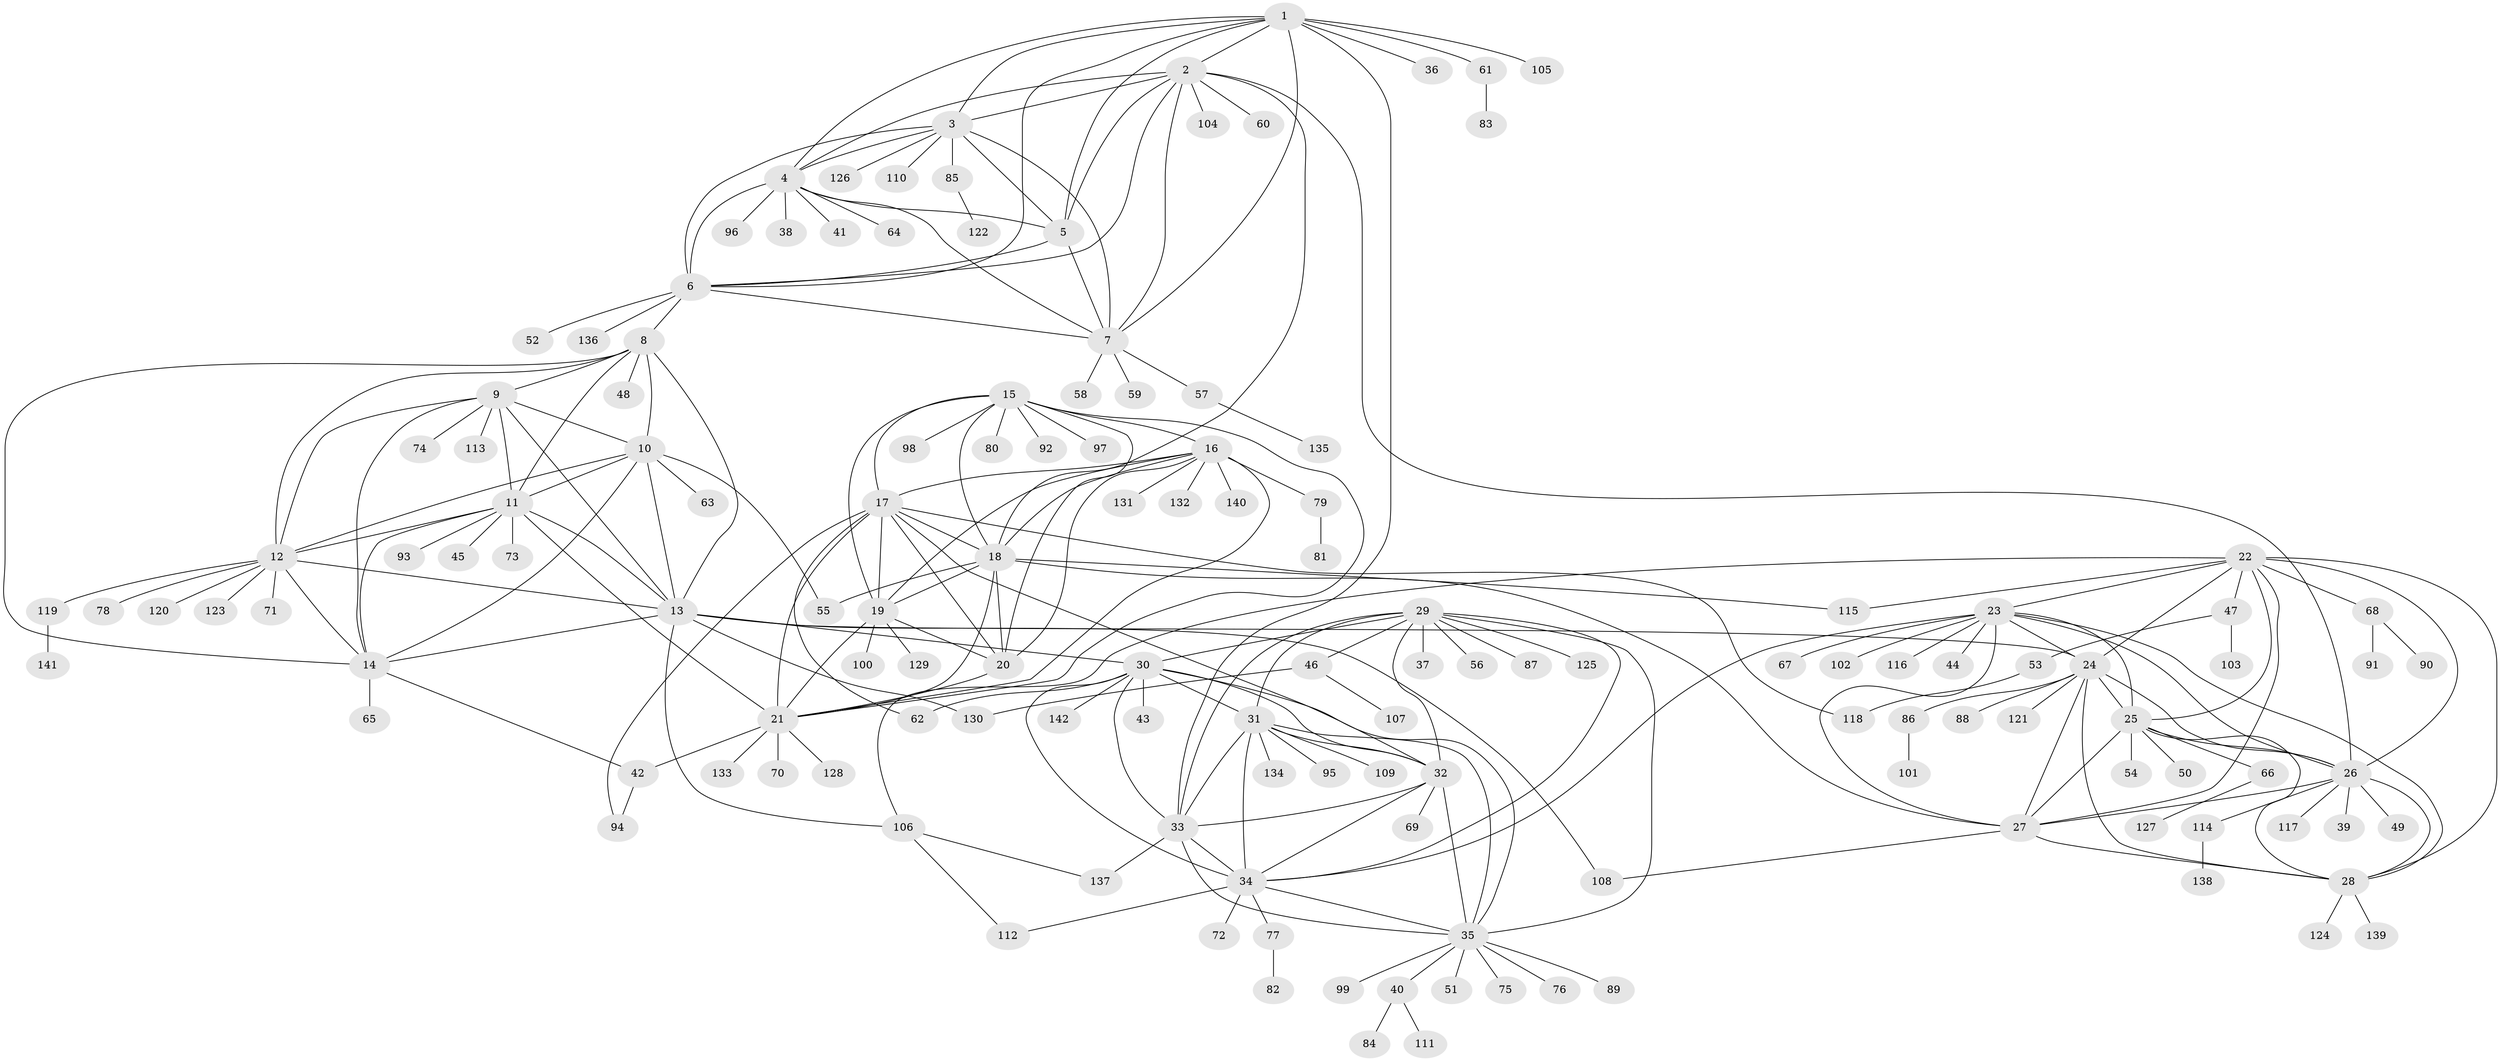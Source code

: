 // Generated by graph-tools (version 1.1) at 2025/11/02/27/25 16:11:34]
// undirected, 142 vertices, 233 edges
graph export_dot {
graph [start="1"]
  node [color=gray90,style=filled];
  1;
  2;
  3;
  4;
  5;
  6;
  7;
  8;
  9;
  10;
  11;
  12;
  13;
  14;
  15;
  16;
  17;
  18;
  19;
  20;
  21;
  22;
  23;
  24;
  25;
  26;
  27;
  28;
  29;
  30;
  31;
  32;
  33;
  34;
  35;
  36;
  37;
  38;
  39;
  40;
  41;
  42;
  43;
  44;
  45;
  46;
  47;
  48;
  49;
  50;
  51;
  52;
  53;
  54;
  55;
  56;
  57;
  58;
  59;
  60;
  61;
  62;
  63;
  64;
  65;
  66;
  67;
  68;
  69;
  70;
  71;
  72;
  73;
  74;
  75;
  76;
  77;
  78;
  79;
  80;
  81;
  82;
  83;
  84;
  85;
  86;
  87;
  88;
  89;
  90;
  91;
  92;
  93;
  94;
  95;
  96;
  97;
  98;
  99;
  100;
  101;
  102;
  103;
  104;
  105;
  106;
  107;
  108;
  109;
  110;
  111;
  112;
  113;
  114;
  115;
  116;
  117;
  118;
  119;
  120;
  121;
  122;
  123;
  124;
  125;
  126;
  127;
  128;
  129;
  130;
  131;
  132;
  133;
  134;
  135;
  136;
  137;
  138;
  139;
  140;
  141;
  142;
  1 -- 2;
  1 -- 3;
  1 -- 4;
  1 -- 5;
  1 -- 6;
  1 -- 7;
  1 -- 33;
  1 -- 36;
  1 -- 61;
  1 -- 105;
  2 -- 3;
  2 -- 4;
  2 -- 5;
  2 -- 6;
  2 -- 7;
  2 -- 18;
  2 -- 26;
  2 -- 60;
  2 -- 104;
  3 -- 4;
  3 -- 5;
  3 -- 6;
  3 -- 7;
  3 -- 85;
  3 -- 110;
  3 -- 126;
  4 -- 5;
  4 -- 6;
  4 -- 7;
  4 -- 38;
  4 -- 41;
  4 -- 64;
  4 -- 96;
  5 -- 6;
  5 -- 7;
  6 -- 7;
  6 -- 8;
  6 -- 52;
  6 -- 136;
  7 -- 57;
  7 -- 58;
  7 -- 59;
  8 -- 9;
  8 -- 10;
  8 -- 11;
  8 -- 12;
  8 -- 13;
  8 -- 14;
  8 -- 48;
  9 -- 10;
  9 -- 11;
  9 -- 12;
  9 -- 13;
  9 -- 14;
  9 -- 74;
  9 -- 113;
  10 -- 11;
  10 -- 12;
  10 -- 13;
  10 -- 14;
  10 -- 55;
  10 -- 63;
  11 -- 12;
  11 -- 13;
  11 -- 14;
  11 -- 21;
  11 -- 45;
  11 -- 73;
  11 -- 93;
  12 -- 13;
  12 -- 14;
  12 -- 71;
  12 -- 78;
  12 -- 119;
  12 -- 120;
  12 -- 123;
  13 -- 14;
  13 -- 24;
  13 -- 30;
  13 -- 106;
  13 -- 108;
  13 -- 130;
  14 -- 42;
  14 -- 65;
  15 -- 16;
  15 -- 17;
  15 -- 18;
  15 -- 19;
  15 -- 20;
  15 -- 21;
  15 -- 80;
  15 -- 92;
  15 -- 97;
  15 -- 98;
  16 -- 17;
  16 -- 18;
  16 -- 19;
  16 -- 20;
  16 -- 21;
  16 -- 79;
  16 -- 131;
  16 -- 132;
  16 -- 140;
  17 -- 18;
  17 -- 19;
  17 -- 20;
  17 -- 21;
  17 -- 32;
  17 -- 62;
  17 -- 94;
  17 -- 118;
  18 -- 19;
  18 -- 20;
  18 -- 21;
  18 -- 27;
  18 -- 55;
  18 -- 115;
  19 -- 20;
  19 -- 21;
  19 -- 100;
  19 -- 129;
  20 -- 21;
  21 -- 42;
  21 -- 70;
  21 -- 128;
  21 -- 133;
  22 -- 23;
  22 -- 24;
  22 -- 25;
  22 -- 26;
  22 -- 27;
  22 -- 28;
  22 -- 47;
  22 -- 68;
  22 -- 106;
  22 -- 115;
  23 -- 24;
  23 -- 25;
  23 -- 26;
  23 -- 27;
  23 -- 28;
  23 -- 34;
  23 -- 44;
  23 -- 67;
  23 -- 102;
  23 -- 116;
  24 -- 25;
  24 -- 26;
  24 -- 27;
  24 -- 28;
  24 -- 86;
  24 -- 88;
  24 -- 121;
  25 -- 26;
  25 -- 27;
  25 -- 28;
  25 -- 50;
  25 -- 54;
  25 -- 66;
  26 -- 27;
  26 -- 28;
  26 -- 39;
  26 -- 49;
  26 -- 114;
  26 -- 117;
  27 -- 28;
  27 -- 108;
  28 -- 124;
  28 -- 139;
  29 -- 30;
  29 -- 31;
  29 -- 32;
  29 -- 33;
  29 -- 34;
  29 -- 35;
  29 -- 37;
  29 -- 46;
  29 -- 56;
  29 -- 87;
  29 -- 125;
  30 -- 31;
  30 -- 32;
  30 -- 33;
  30 -- 34;
  30 -- 35;
  30 -- 43;
  30 -- 62;
  30 -- 142;
  31 -- 32;
  31 -- 33;
  31 -- 34;
  31 -- 35;
  31 -- 95;
  31 -- 109;
  31 -- 134;
  32 -- 33;
  32 -- 34;
  32 -- 35;
  32 -- 69;
  33 -- 34;
  33 -- 35;
  33 -- 137;
  34 -- 35;
  34 -- 72;
  34 -- 77;
  34 -- 112;
  35 -- 40;
  35 -- 51;
  35 -- 75;
  35 -- 76;
  35 -- 89;
  35 -- 99;
  40 -- 84;
  40 -- 111;
  42 -- 94;
  46 -- 107;
  46 -- 130;
  47 -- 53;
  47 -- 103;
  53 -- 118;
  57 -- 135;
  61 -- 83;
  66 -- 127;
  68 -- 90;
  68 -- 91;
  77 -- 82;
  79 -- 81;
  85 -- 122;
  86 -- 101;
  106 -- 112;
  106 -- 137;
  114 -- 138;
  119 -- 141;
}
